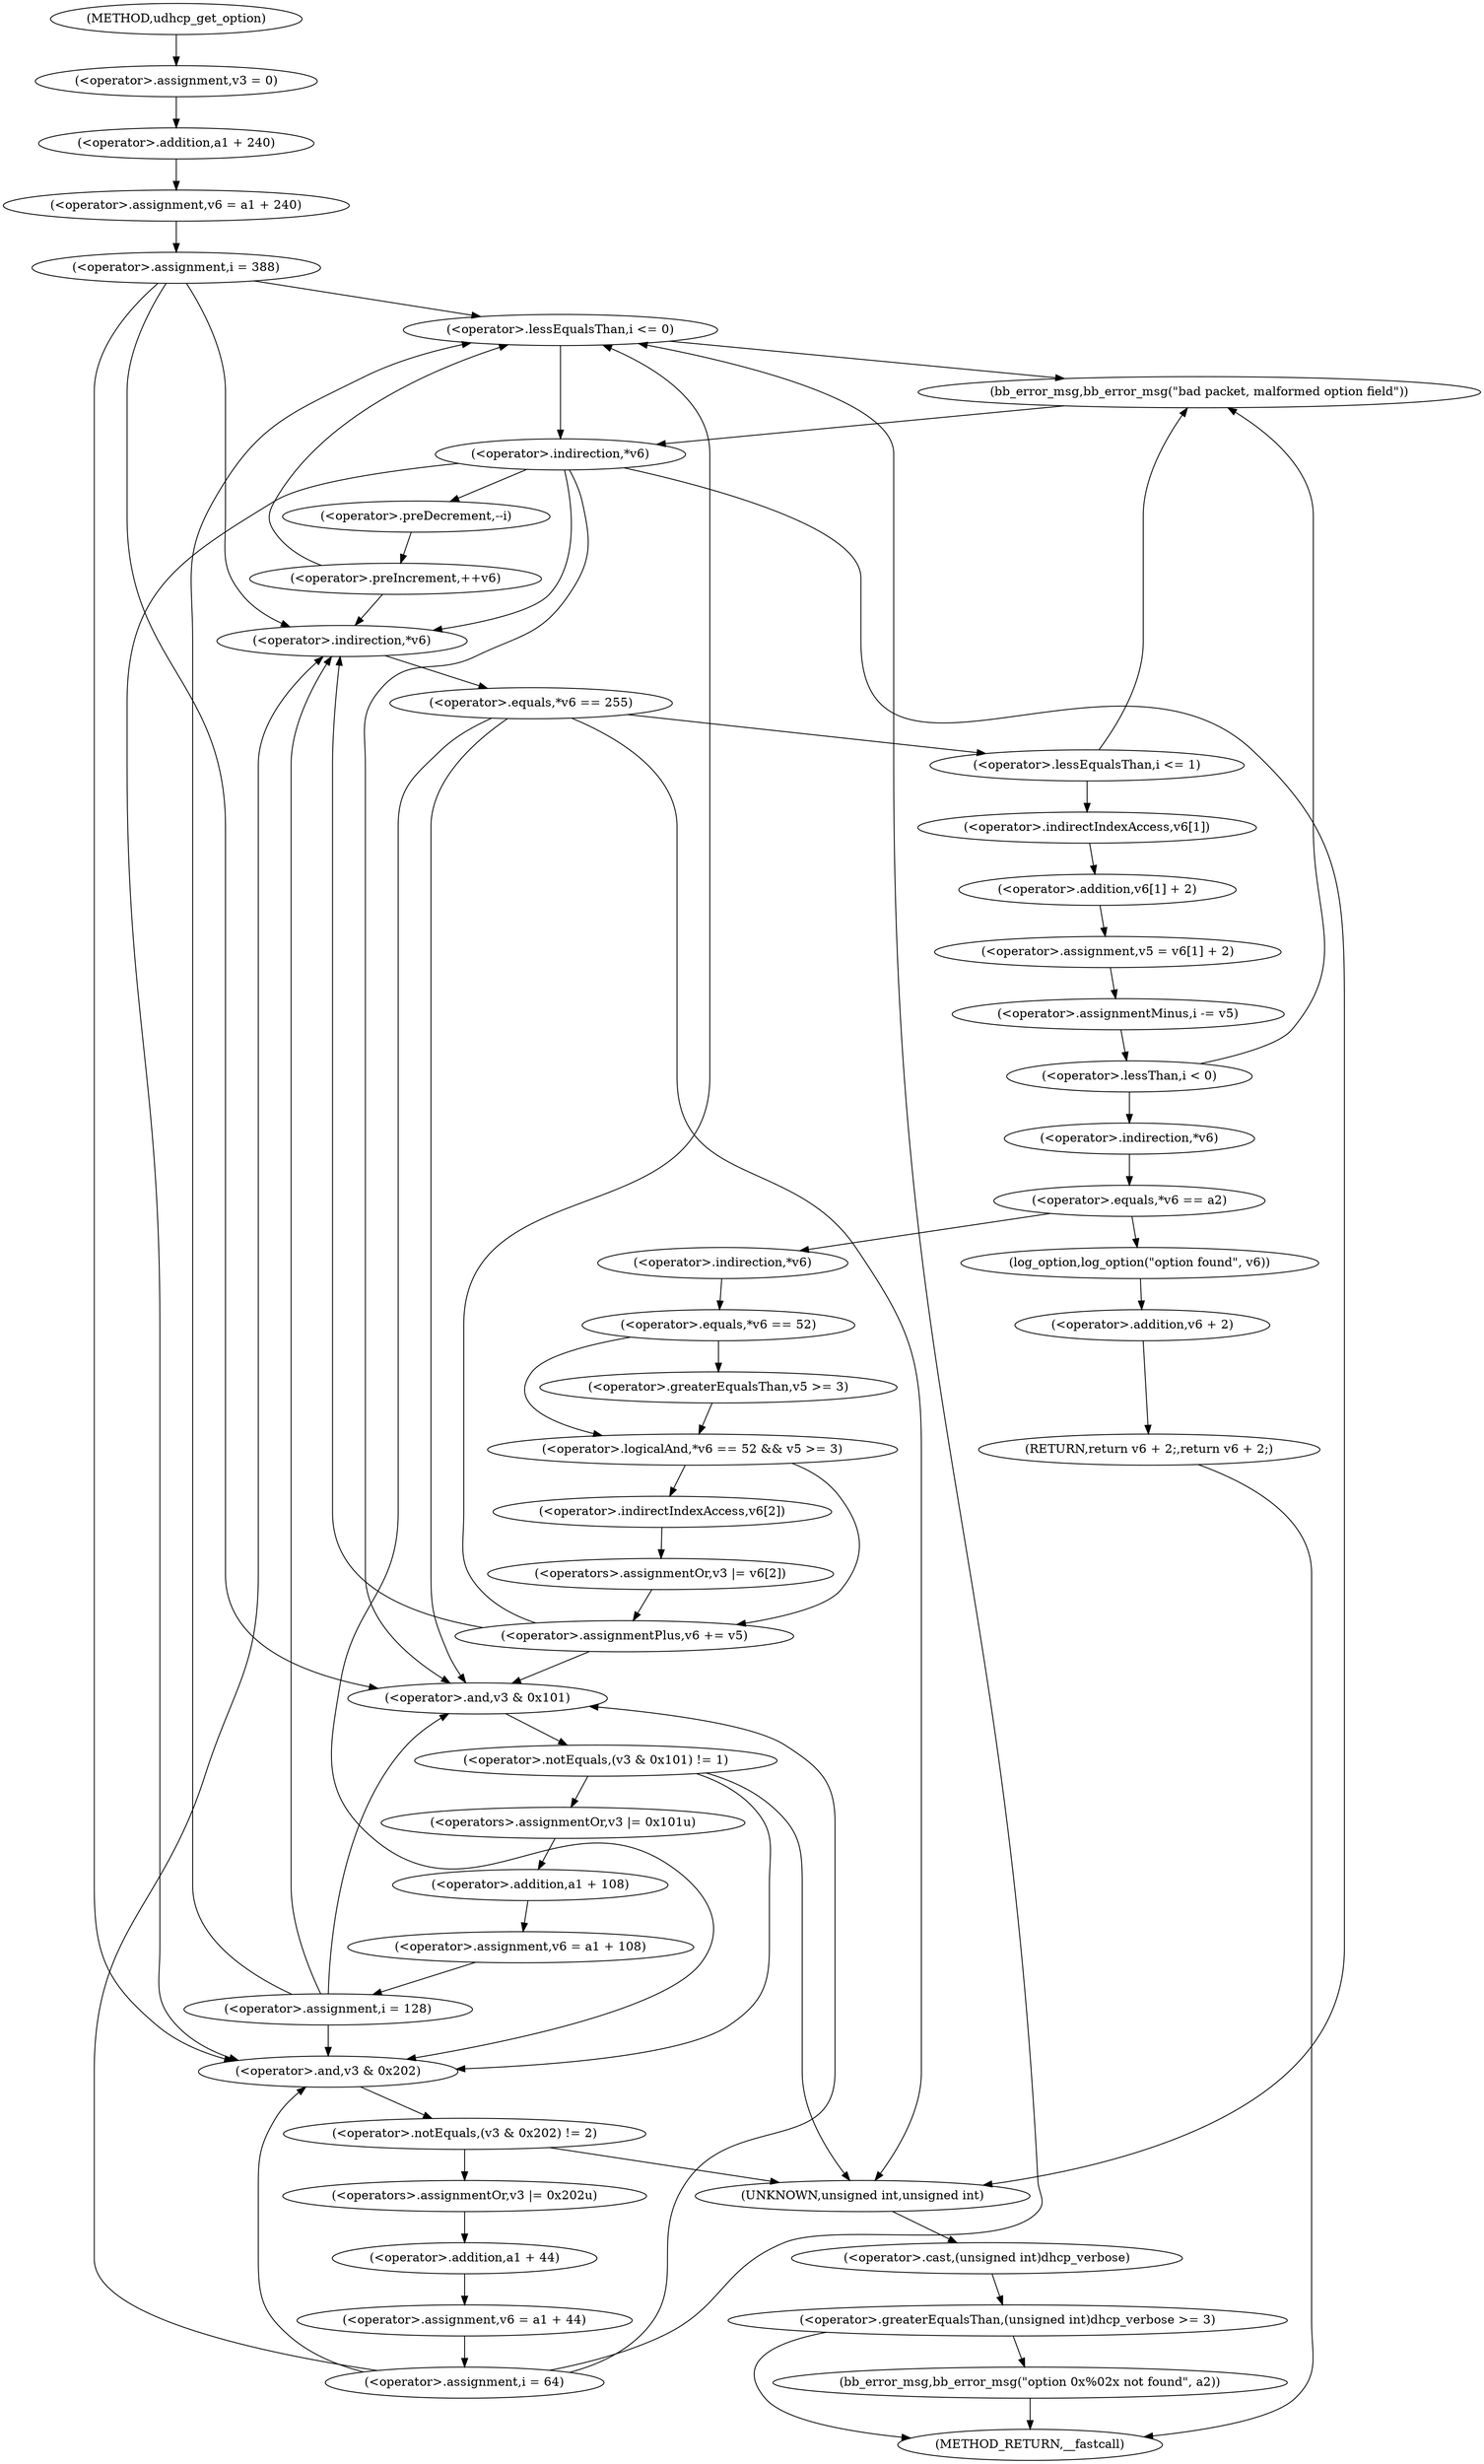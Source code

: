digraph udhcp_get_option {  
"1000113" [label = "(<operator>.assignment,v3 = 0)" ]
"1000116" [label = "(<operator>.assignment,v6 = a1 + 240)" ]
"1000118" [label = "(<operator>.addition,a1 + 240)" ]
"1000122" [label = "(<operator>.assignment,i = 388)" ]
"1000125" [label = "(<operator>.assignment,i = 64)" ]
"1000139" [label = "(<operator>.lessEqualsThan,i <= 0)" ]
"1000144" [label = "(bb_error_msg,bb_error_msg(\"bad packet, malformed option field\"))" ]
"1000148" [label = "(<operator>.indirection,*v6)" ]
"1000151" [label = "(<operator>.preDecrement,--i)" ]
"1000153" [label = "(<operator>.preIncrement,++v6)" ]
"1000156" [label = "(<operator>.equals,*v6 == 255)" ]
"1000157" [label = "(<operator>.indirection,*v6)" ]
"1000162" [label = "(<operator>.lessEqualsThan,i <= 1)" ]
"1000166" [label = "(<operator>.assignment,v5 = v6[1] + 2)" ]
"1000168" [label = "(<operator>.addition,v6[1] + 2)" ]
"1000169" [label = "(<operator>.indirectIndexAccess,v6[1])" ]
"1000173" [label = "(<operator>.assignmentMinus,i -= v5)" ]
"1000177" [label = "(<operator>.lessThan,i < 0)" ]
"1000182" [label = "(<operator>.equals,*v6 == a2)" ]
"1000183" [label = "(<operator>.indirection,*v6)" ]
"1000187" [label = "(log_option,log_option(\"option found\", v6))" ]
"1000190" [label = "(RETURN,return v6 + 2;,return v6 + 2;)" ]
"1000191" [label = "(<operator>.addition,v6 + 2)" ]
"1000195" [label = "(<operator>.logicalAnd,*v6 == 52 && v5 >= 3)" ]
"1000196" [label = "(<operator>.equals,*v6 == 52)" ]
"1000197" [label = "(<operator>.indirection,*v6)" ]
"1000200" [label = "(<operator>.greaterEqualsThan,v5 >= 3)" ]
"1000203" [label = "(<operators>.assignmentOr,v3 |= v6[2])" ]
"1000205" [label = "(<operator>.indirectIndexAccess,v6[2])" ]
"1000208" [label = "(<operator>.assignmentPlus,v6 += v5)" ]
"1000212" [label = "(<operator>.notEquals,(v3 & 0x101) != 1)" ]
"1000213" [label = "(<operator>.and,v3 & 0x101)" ]
"1000218" [label = "(<operators>.assignmentOr,v3 |= 0x101u)" ]
"1000221" [label = "(<operator>.assignment,v6 = a1 + 108)" ]
"1000223" [label = "(<operator>.addition,a1 + 108)" ]
"1000226" [label = "(<operator>.assignment,i = 128)" ]
"1000230" [label = "(<operator>.notEquals,(v3 & 0x202) != 2)" ]
"1000231" [label = "(<operator>.and,v3 & 0x202)" ]
"1000236" [label = "(<operators>.assignmentOr,v3 |= 0x202u)" ]
"1000239" [label = "(<operator>.assignment,v6 = a1 + 44)" ]
"1000241" [label = "(<operator>.addition,a1 + 44)" ]
"1000245" [label = "(<operator>.greaterEqualsThan,(unsigned int)dhcp_verbose >= 3)" ]
"1000246" [label = "(<operator>.cast,(unsigned int)dhcp_verbose)" ]
"1000247" [label = "(UNKNOWN,unsigned int,unsigned int)" ]
"1000250" [label = "(bb_error_msg,bb_error_msg(\"option 0x%02x not found\", a2))" ]
"1000105" [label = "(METHOD,udhcp_get_option)" ]
"1000254" [label = "(METHOD_RETURN,__fastcall)" ]
  "1000113" -> "1000118" 
  "1000116" -> "1000122" 
  "1000118" -> "1000116" 
  "1000122" -> "1000139" 
  "1000122" -> "1000157" 
  "1000122" -> "1000213" 
  "1000122" -> "1000231" 
  "1000125" -> "1000139" 
  "1000125" -> "1000157" 
  "1000125" -> "1000213" 
  "1000125" -> "1000231" 
  "1000139" -> "1000144" 
  "1000139" -> "1000148" 
  "1000144" -> "1000148" 
  "1000148" -> "1000247" 
  "1000148" -> "1000157" 
  "1000148" -> "1000213" 
  "1000148" -> "1000231" 
  "1000148" -> "1000151" 
  "1000151" -> "1000153" 
  "1000153" -> "1000139" 
  "1000153" -> "1000157" 
  "1000156" -> "1000247" 
  "1000156" -> "1000213" 
  "1000156" -> "1000231" 
  "1000156" -> "1000162" 
  "1000157" -> "1000156" 
  "1000162" -> "1000144" 
  "1000162" -> "1000169" 
  "1000166" -> "1000173" 
  "1000168" -> "1000166" 
  "1000169" -> "1000168" 
  "1000173" -> "1000177" 
  "1000177" -> "1000144" 
  "1000177" -> "1000183" 
  "1000182" -> "1000187" 
  "1000182" -> "1000197" 
  "1000183" -> "1000182" 
  "1000187" -> "1000191" 
  "1000190" -> "1000254" 
  "1000191" -> "1000190" 
  "1000195" -> "1000205" 
  "1000195" -> "1000208" 
  "1000196" -> "1000195" 
  "1000196" -> "1000200" 
  "1000197" -> "1000196" 
  "1000200" -> "1000195" 
  "1000203" -> "1000208" 
  "1000205" -> "1000203" 
  "1000208" -> "1000139" 
  "1000208" -> "1000157" 
  "1000208" -> "1000213" 
  "1000212" -> "1000247" 
  "1000212" -> "1000231" 
  "1000212" -> "1000218" 
  "1000213" -> "1000212" 
  "1000218" -> "1000223" 
  "1000221" -> "1000226" 
  "1000223" -> "1000221" 
  "1000226" -> "1000139" 
  "1000226" -> "1000157" 
  "1000226" -> "1000213" 
  "1000226" -> "1000231" 
  "1000230" -> "1000247" 
  "1000230" -> "1000236" 
  "1000231" -> "1000230" 
  "1000236" -> "1000241" 
  "1000239" -> "1000125" 
  "1000241" -> "1000239" 
  "1000245" -> "1000250" 
  "1000245" -> "1000254" 
  "1000246" -> "1000245" 
  "1000247" -> "1000246" 
  "1000250" -> "1000254" 
  "1000105" -> "1000113" 
}
